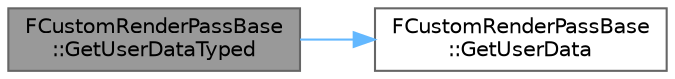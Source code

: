 digraph "FCustomRenderPassBase::GetUserDataTyped"
{
 // INTERACTIVE_SVG=YES
 // LATEX_PDF_SIZE
  bgcolor="transparent";
  edge [fontname=Helvetica,fontsize=10,labelfontname=Helvetica,labelfontsize=10];
  node [fontname=Helvetica,fontsize=10,shape=box,height=0.2,width=0.4];
  rankdir="LR";
  Node1 [id="Node000001",label="FCustomRenderPassBase\l::GetUserDataTyped",height=0.2,width=0.4,color="gray40", fillcolor="grey60", style="filled", fontcolor="black",tooltip=" "];
  Node1 -> Node2 [id="edge1_Node000001_Node000002",color="steelblue1",style="solid",tooltip=" "];
  Node2 [id="Node000002",label="FCustomRenderPassBase\l::GetUserData",height=0.2,width=0.4,color="grey40", fillcolor="white", style="filled",URL="$d0/dcc/classFCustomRenderPassBase.html#ac19fd79e017cd9797b7dc26a03a6bf67",tooltip=" "];
}

